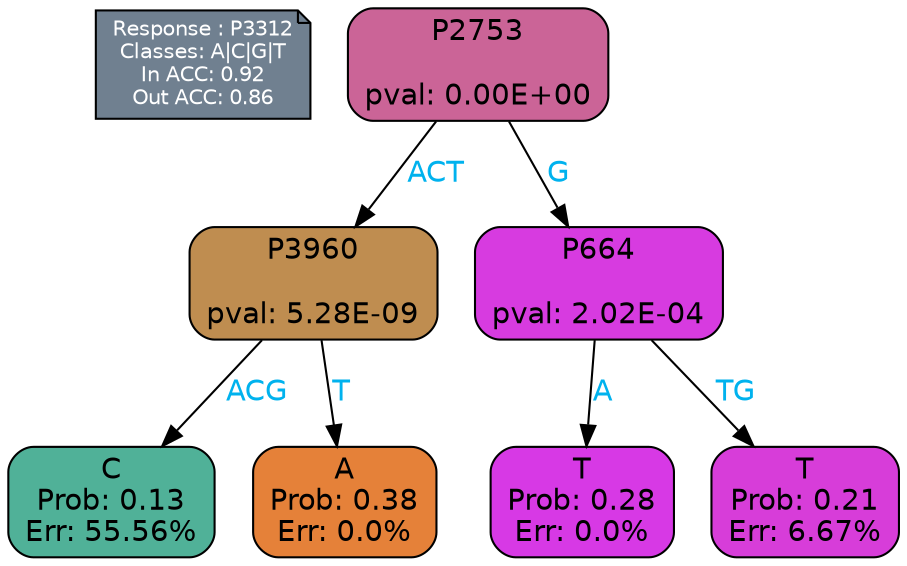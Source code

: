 digraph Tree {
node [shape=box, style="filled, rounded", color="black", fontname=helvetica] ;
graph [ranksep=equally, splines=polylines, bgcolor=transparent, dpi=600] ;
edge [fontname=helvetica] ;
LEGEND [label="Response : P3312
Classes: A|C|G|T
In ACC: 0.92
Out ACC: 0.86
",shape=note,align=left,style=filled,fillcolor="slategray",fontcolor="white",fontsize=10];1 [label="P2753

pval: 0.00E+00", fillcolor="#cb6497"] ;
2 [label="P3960

pval: 5.28E-09", fillcolor="#bf8d50"] ;
3 [label="C
Prob: 0.13
Err: 55.56%", fillcolor="#50b198"] ;
4 [label="A
Prob: 0.38
Err: 0.0%", fillcolor="#e58139"] ;
5 [label="P664

pval: 2.02E-04", fillcolor="#d73be0"] ;
6 [label="T
Prob: 0.28
Err: 0.0%", fillcolor="#d739e5"] ;
7 [label="T
Prob: 0.21
Err: 6.67%", fillcolor="#d73dd9"] ;
1 -> 2 [label="ACT",fontcolor=deepskyblue2] ;
1 -> 5 [label="G",fontcolor=deepskyblue2] ;
2 -> 3 [label="ACG",fontcolor=deepskyblue2] ;
2 -> 4 [label="T",fontcolor=deepskyblue2] ;
5 -> 6 [label="A",fontcolor=deepskyblue2] ;
5 -> 7 [label="TG",fontcolor=deepskyblue2] ;
{rank = same; 3;4;6;7;}{rank = same; LEGEND;1;}}